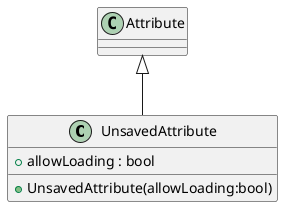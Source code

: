 @startuml
class UnsavedAttribute {
    + allowLoading : bool
    + UnsavedAttribute(allowLoading:bool)
}
Attribute <|-- UnsavedAttribute
@enduml
